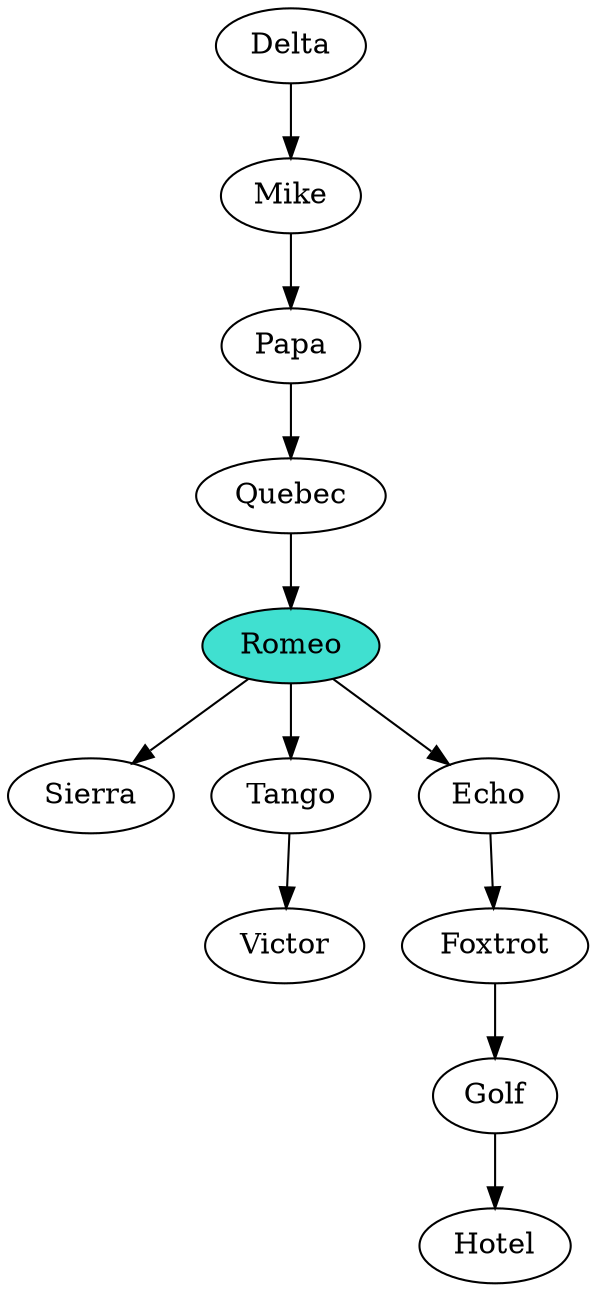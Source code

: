 /*

An input file for GraphViz, to draw the graph of resources that are reachable
in both directions from <http://data.knora.org/anything/start> in
_test_data/all_data/anything_data.ttl via subproperties of knora-base:hasLinkTo
but not via subproperties of knora-base:isPartOf, after filtering out deleted
resources.

*/

digraph {
	Romeo [fillcolor=turquoise, style=filled] /* <http://data.knora.org/anything/start> */

	Delta ->  Mike
	Mike -> Papa
	Papa -> Quebec
	Quebec -> Romeo
	Romeo -> { Sierra Tango Echo }
	Tango -> Victor
	Echo -> Foxtrot
	Foxtrot -> Golf
	Golf -> Hotel
}
